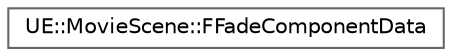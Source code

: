 digraph "Graphical Class Hierarchy"
{
 // INTERACTIVE_SVG=YES
 // LATEX_PDF_SIZE
  bgcolor="transparent";
  edge [fontname=Helvetica,fontsize=10,labelfontname=Helvetica,labelfontsize=10];
  node [fontname=Helvetica,fontsize=10,shape=box,height=0.2,width=0.4];
  rankdir="LR";
  Node0 [id="Node000000",label="UE::MovieScene::FFadeComponentData",height=0.2,width=0.4,color="grey40", fillcolor="white", style="filled",URL="$d0/dda/structUE_1_1MovieScene_1_1FFadeComponentData.html",tooltip=" "];
}
